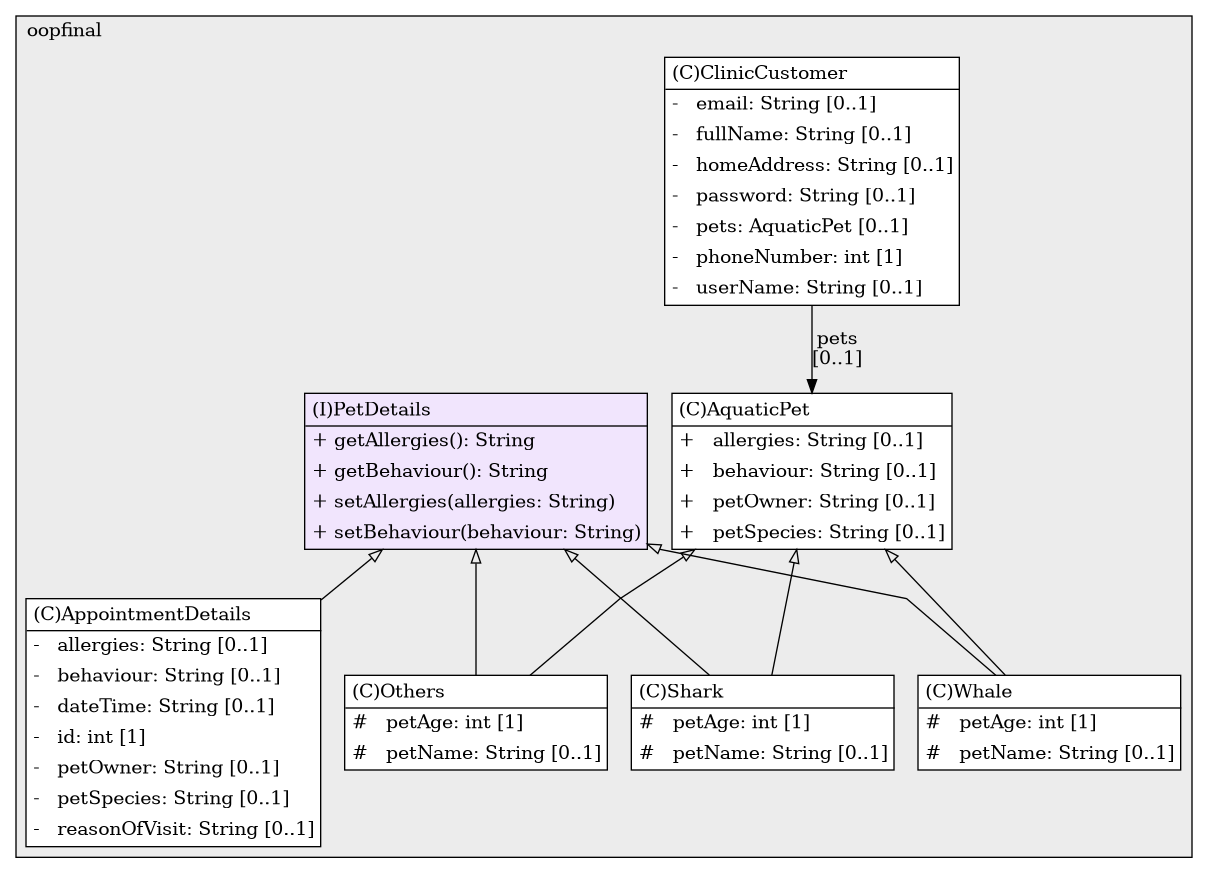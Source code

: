 @startuml

/' diagram meta data start
config=StructureConfiguration;
{
  "projectClassification": {
    "searchMode": "OpenProject", // OpenProject, AllProjects
    "includedProjects": "",
    "pathEndKeywords": "*.impl",
    "isClientPath": "",
    "isClientName": "",
    "isTestPath": "",
    "isTestName": "",
    "isMappingPath": "",
    "isMappingName": "",
    "isDataAccessPath": "",
    "isDataAccessName": "",
    "isDataStructurePath": "",
    "isDataStructureName": "",
    "isInterfaceStructuresPath": "",
    "isInterfaceStructuresName": "",
    "isEntryPointPath": "",
    "isEntryPointName": ""
  },
  "graphRestriction": {
    "classPackageExcludeFilter": "",
    "classPackageIncludeFilter": "",
    "classNameExcludeFilter": "",
    "classNameIncludeFilter": "",
    "methodNameExcludeFilter": "",
    "methodNameIncludeFilter": "",
    "removeByInheritance": "", // inheritance/annotation based filtering is done in a second step
    "removeByAnnotation": "",
    "removeByClassPackage": "", // cleanup the graph after inheritance/annotation based filtering is done
    "removeByClassName": "",
    "cutMappings": false,
    "cutEnum": true,
    "cutTests": true,
    "cutClient": true,
    "cutDataAccess": false,
    "cutInterfaceStructures": false,
    "cutDataStructures": false,
    "cutGetterAndSetter": true,
    "cutConstructors": true
  },
  "graphTraversal": {
    "forwardDepth": 6,
    "backwardDepth": 6,
    "classPackageExcludeFilter": "",
    "classPackageIncludeFilter": "",
    "classNameExcludeFilter": "",
    "classNameIncludeFilter": "",
    "methodNameExcludeFilter": "",
    "methodNameIncludeFilter": "",
    "hideMappings": false,
    "hideDataStructures": false,
    "hidePrivateMethods": true,
    "hideInterfaceCalls": true, // indirection: implementation -> interface (is hidden) -> implementation
    "onlyShowApplicationEntryPoints": false // root node is included
  },
  "details": {
    "aggregation": "GroupByClass", // ByClass, GroupByClass, None
    "showClassGenericTypes": true,
    "showMethods": true,
    "showMethodParameterNames": true,
    "showMethodParameterTypes": true,
    "showMethodReturnType": true,
    "showPackageLevels": 2,
    "showDetailedClassStructure": true
  },
  "rootClass": "oopfinal.PetDetails"
}
diagram meta data end '/



digraph g {
    rankdir="TB"
    splines=polyline
    

'nodes 
subgraph cluster_1083986714 { 
   	label=oopfinal
	labeljust=l
	fillcolor="#ececec"
	style=filled
   
   AppointmentDetails1083986714[
	label=<<TABLE BORDER="1" CELLBORDER="0" CELLPADDING="4" CELLSPACING="0">
<TR><TD ALIGN="LEFT" >(C)AppointmentDetails</TD></TR>
<HR/>
<TR><TD ALIGN="LEFT" >-   allergies: String [0..1]</TD></TR>
<TR><TD ALIGN="LEFT" >-   behaviour: String [0..1]</TD></TR>
<TR><TD ALIGN="LEFT" >-   dateTime: String [0..1]</TD></TR>
<TR><TD ALIGN="LEFT" >-   id: int [1]</TD></TR>
<TR><TD ALIGN="LEFT" >-   petOwner: String [0..1]</TD></TR>
<TR><TD ALIGN="LEFT" >-   petSpecies: String [0..1]</TD></TR>
<TR><TD ALIGN="LEFT" >-   reasonOfVisit: String [0..1]</TD></TR>
</TABLE>>
	style=filled
	margin=0
	shape=plaintext
	fillcolor="#FFFFFF"
];

AquaticPet1083986714[
	label=<<TABLE BORDER="1" CELLBORDER="0" CELLPADDING="4" CELLSPACING="0">
<TR><TD ALIGN="LEFT" >(C)AquaticPet</TD></TR>
<HR/>
<TR><TD ALIGN="LEFT" >+   allergies: String [0..1]</TD></TR>
<TR><TD ALIGN="LEFT" >+   behaviour: String [0..1]</TD></TR>
<TR><TD ALIGN="LEFT" >+   petOwner: String [0..1]</TD></TR>
<TR><TD ALIGN="LEFT" >+   petSpecies: String [0..1]</TD></TR>
</TABLE>>
	style=filled
	margin=0
	shape=plaintext
	fillcolor="#FFFFFF"
];

ClinicCustomer1083986714[
	label=<<TABLE BORDER="1" CELLBORDER="0" CELLPADDING="4" CELLSPACING="0">
<TR><TD ALIGN="LEFT" >(C)ClinicCustomer</TD></TR>
<HR/>
<TR><TD ALIGN="LEFT" >-   email: String [0..1]</TD></TR>
<TR><TD ALIGN="LEFT" >-   fullName: String [0..1]</TD></TR>
<TR><TD ALIGN="LEFT" >-   homeAddress: String [0..1]</TD></TR>
<TR><TD ALIGN="LEFT" >-   password: String [0..1]</TD></TR>
<TR><TD ALIGN="LEFT" >-   pets: AquaticPet [0..1]</TD></TR>
<TR><TD ALIGN="LEFT" >-   phoneNumber: int [1]</TD></TR>
<TR><TD ALIGN="LEFT" >-   userName: String [0..1]</TD></TR>
</TABLE>>
	style=filled
	margin=0
	shape=plaintext
	fillcolor="#FFFFFF"
];

Others1083986714[
	label=<<TABLE BORDER="1" CELLBORDER="0" CELLPADDING="4" CELLSPACING="0">
<TR><TD ALIGN="LEFT" >(C)Others</TD></TR>
<HR/>
<TR><TD ALIGN="LEFT" >#   petAge: int [1]</TD></TR>
<TR><TD ALIGN="LEFT" >#   petName: String [0..1]</TD></TR>
</TABLE>>
	style=filled
	margin=0
	shape=plaintext
	fillcolor="#FFFFFF"
];

PetDetails1083986714[
	label=<<TABLE BORDER="1" CELLBORDER="0" CELLPADDING="4" CELLSPACING="0">
<TR><TD ALIGN="LEFT" >(I)PetDetails</TD></TR>
<HR/>
<TR><TD ALIGN="LEFT" >+ getAllergies(): String</TD></TR>
<TR><TD ALIGN="LEFT" >+ getBehaviour(): String</TD></TR>
<TR><TD ALIGN="LEFT" >+ setAllergies(allergies: String)</TD></TR>
<TR><TD ALIGN="LEFT" >+ setBehaviour(behaviour: String)</TD></TR>
</TABLE>>
	style=filled
	margin=0
	shape=plaintext
	fillcolor="#F1E5FD"
];

Shark1083986714[
	label=<<TABLE BORDER="1" CELLBORDER="0" CELLPADDING="4" CELLSPACING="0">
<TR><TD ALIGN="LEFT" >(C)Shark</TD></TR>
<HR/>
<TR><TD ALIGN="LEFT" >#   petAge: int [1]</TD></TR>
<TR><TD ALIGN="LEFT" >#   petName: String [0..1]</TD></TR>
</TABLE>>
	style=filled
	margin=0
	shape=plaintext
	fillcolor="#FFFFFF"
];

Whale1083986714[
	label=<<TABLE BORDER="1" CELLBORDER="0" CELLPADDING="4" CELLSPACING="0">
<TR><TD ALIGN="LEFT" >(C)Whale</TD></TR>
<HR/>
<TR><TD ALIGN="LEFT" >#   petAge: int [1]</TD></TR>
<TR><TD ALIGN="LEFT" >#   petName: String [0..1]</TD></TR>
</TABLE>>
	style=filled
	margin=0
	shape=plaintext
	fillcolor="#FFFFFF"
];
} 

'edges    
AquaticPet1083986714 -> Others1083986714[arrowhead=none, arrowtail=empty, dir=both];
AquaticPet1083986714 -> Shark1083986714[arrowhead=none, arrowtail=empty, dir=both];
AquaticPet1083986714 -> Whale1083986714[arrowhead=none, arrowtail=empty, dir=both];
ClinicCustomer1083986714 -> AquaticPet1083986714[label="pets
[0..1]"];
PetDetails1083986714 -> AppointmentDetails1083986714[arrowhead=none, arrowtail=empty, dir=both];
PetDetails1083986714 -> Others1083986714[arrowhead=none, arrowtail=empty, dir=both];
PetDetails1083986714 -> Shark1083986714[arrowhead=none, arrowtail=empty, dir=both];
PetDetails1083986714 -> Whale1083986714[arrowhead=none, arrowtail=empty, dir=both];
    
}
@enduml